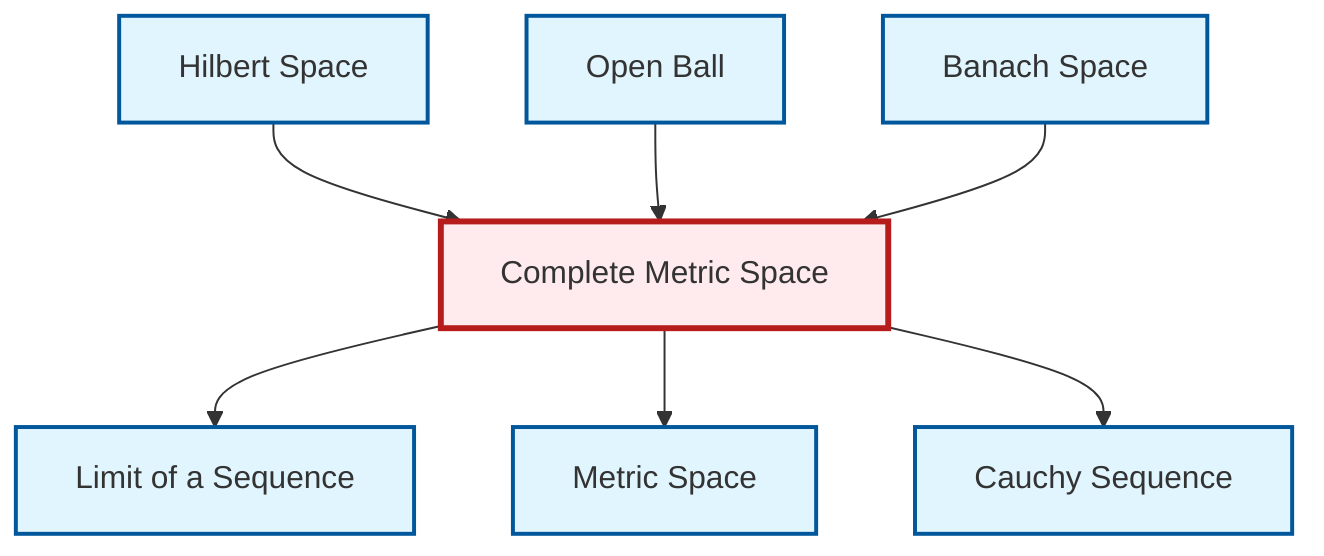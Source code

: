 graph TD
    classDef definition fill:#e1f5fe,stroke:#01579b,stroke-width:2px
    classDef theorem fill:#f3e5f5,stroke:#4a148c,stroke-width:2px
    classDef axiom fill:#fff3e0,stroke:#e65100,stroke-width:2px
    classDef example fill:#e8f5e9,stroke:#1b5e20,stroke-width:2px
    classDef current fill:#ffebee,stroke:#b71c1c,stroke-width:3px
    def-limit["Limit of a Sequence"]:::definition
    def-banach-space["Banach Space"]:::definition
    def-open-ball["Open Ball"]:::definition
    def-metric-space["Metric Space"]:::definition
    def-complete-metric-space["Complete Metric Space"]:::definition
    def-cauchy-sequence["Cauchy Sequence"]:::definition
    def-hilbert-space["Hilbert Space"]:::definition
    def-complete-metric-space --> def-limit
    def-hilbert-space --> def-complete-metric-space
    def-complete-metric-space --> def-metric-space
    def-open-ball --> def-complete-metric-space
    def-banach-space --> def-complete-metric-space
    def-complete-metric-space --> def-cauchy-sequence
    class def-complete-metric-space current